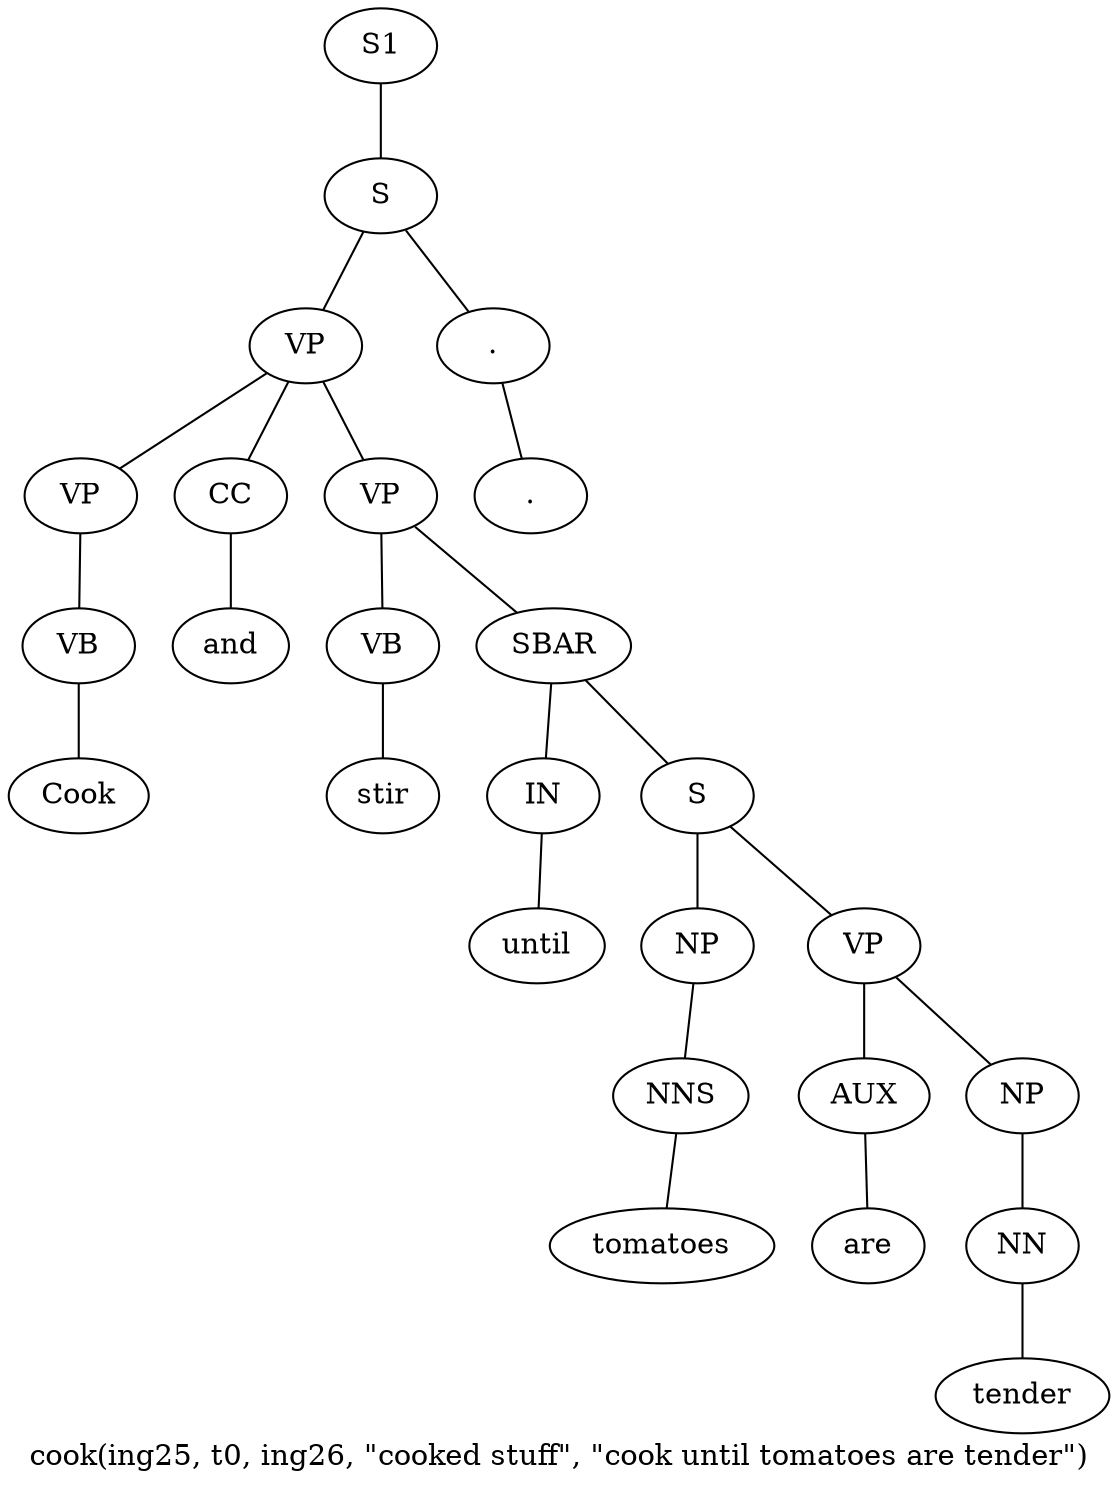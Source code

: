 graph SyntaxGraph {
	label = "cook(ing25, t0, ing26, \"cooked stuff\", \"cook until tomatoes are tender\")";
	Node0 [label="S1"];
	Node1 [label="S"];
	Node2 [label="VP"];
	Node3 [label="VP"];
	Node4 [label="VB"];
	Node5 [label="Cook"];
	Node6 [label="CC"];
	Node7 [label="and"];
	Node8 [label="VP"];
	Node9 [label="VB"];
	Node10 [label="stir"];
	Node11 [label="SBAR"];
	Node12 [label="IN"];
	Node13 [label="until"];
	Node14 [label="S"];
	Node15 [label="NP"];
	Node16 [label="NNS"];
	Node17 [label="tomatoes"];
	Node18 [label="VP"];
	Node19 [label="AUX"];
	Node20 [label="are"];
	Node21 [label="NP"];
	Node22 [label="NN"];
	Node23 [label="tender"];
	Node24 [label="."];
	Node25 [label="."];

	Node0 -- Node1;
	Node1 -- Node2;
	Node1 -- Node24;
	Node2 -- Node3;
	Node2 -- Node6;
	Node2 -- Node8;
	Node3 -- Node4;
	Node4 -- Node5;
	Node6 -- Node7;
	Node8 -- Node9;
	Node8 -- Node11;
	Node9 -- Node10;
	Node11 -- Node12;
	Node11 -- Node14;
	Node12 -- Node13;
	Node14 -- Node15;
	Node14 -- Node18;
	Node15 -- Node16;
	Node16 -- Node17;
	Node18 -- Node19;
	Node18 -- Node21;
	Node19 -- Node20;
	Node21 -- Node22;
	Node22 -- Node23;
	Node24 -- Node25;
}